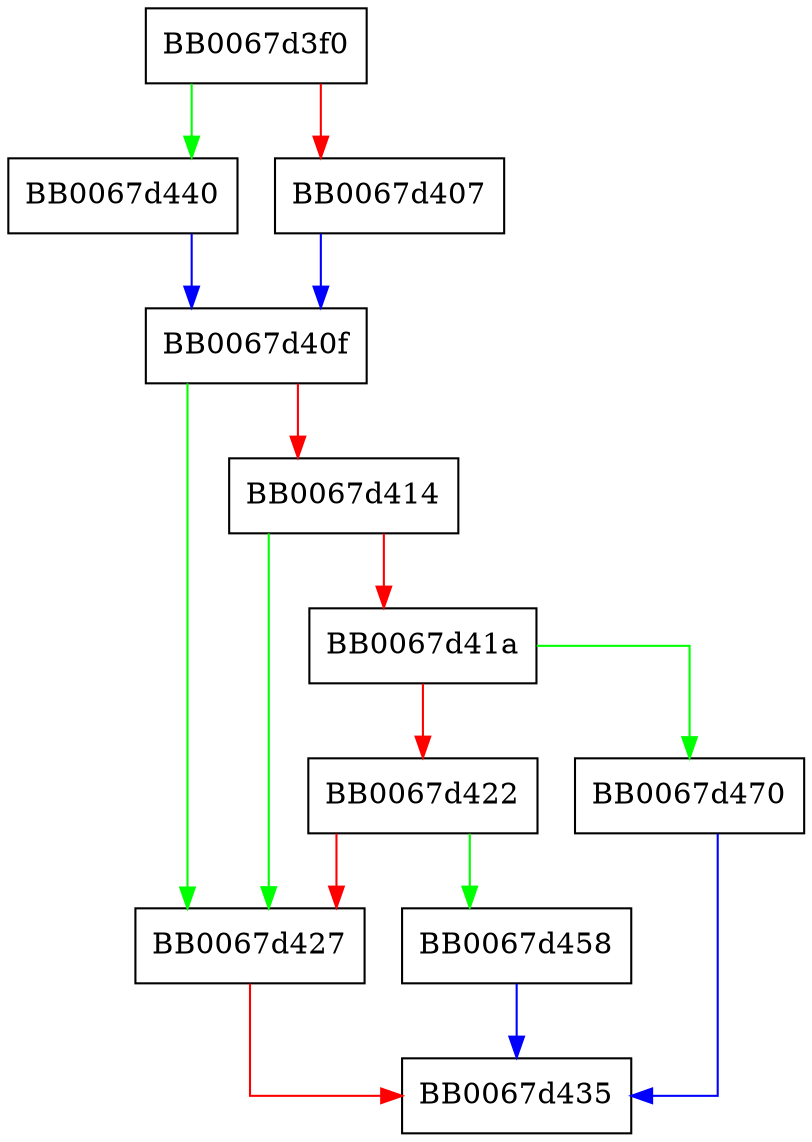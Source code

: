 digraph X509_time_adj_ex {
  node [shape="box"];
  graph [splines=ortho];
  BB0067d3f0 -> BB0067d440 [color="green"];
  BB0067d3f0 -> BB0067d407 [color="red"];
  BB0067d407 -> BB0067d40f [color="blue"];
  BB0067d40f -> BB0067d427 [color="green"];
  BB0067d40f -> BB0067d414 [color="red"];
  BB0067d414 -> BB0067d427 [color="green"];
  BB0067d414 -> BB0067d41a [color="red"];
  BB0067d41a -> BB0067d470 [color="green"];
  BB0067d41a -> BB0067d422 [color="red"];
  BB0067d422 -> BB0067d458 [color="green"];
  BB0067d422 -> BB0067d427 [color="red"];
  BB0067d427 -> BB0067d435 [color="red"];
  BB0067d440 -> BB0067d40f [color="blue"];
  BB0067d458 -> BB0067d435 [color="blue"];
  BB0067d470 -> BB0067d435 [color="blue"];
}